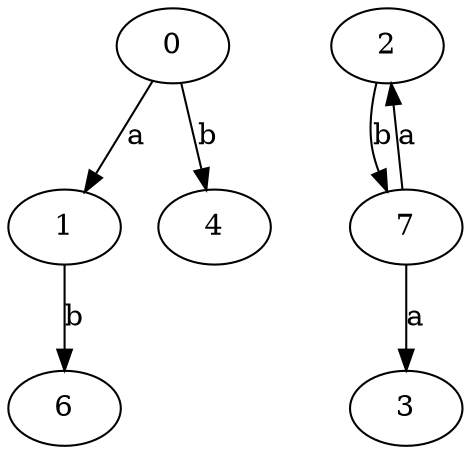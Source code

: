 strict digraph  {
0;
1;
2;
3;
4;
6;
7;
0 -> 1  [label=a];
0 -> 4  [label=b];
1 -> 6  [label=b];
2 -> 7  [label=b];
7 -> 2  [label=a];
7 -> 3  [label=a];
}
